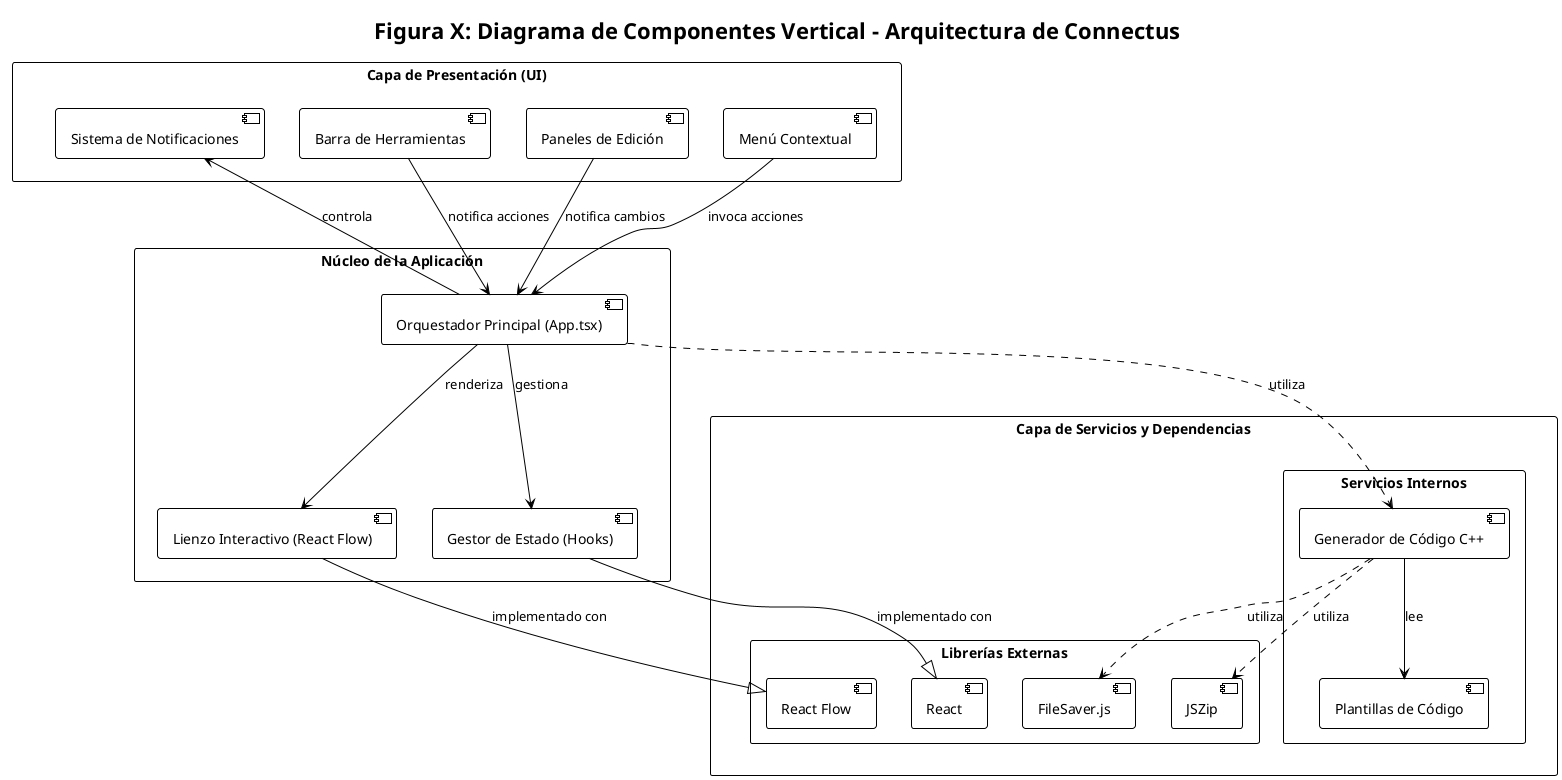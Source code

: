 @startuml
!theme plain
title Figura X: Diagrama de Componentes Vertical - Arquitectura de Connectus

skinparam componentStyle uml2
skinparam packageStyle rectangle

rectangle "Capa de Presentación (UI)" as UI_Layer {
    [Barra de Herramientas] as Toolbar
    [Paneles de Edición] as Panels
    [Menú Contextual] as ContextMenu
    [Sistema de Notificaciones] as Notifications
}

rectangle "Núcleo de la Aplicación" as Core_Layer {
    [Orquestador Principal (App.tsx)] as AppOrchestrator
    [Gestor de Estado (Hooks)] as StateManager
    [Lienzo Interactivo (React Flow)] as Canvas
}

rectangle "Capa de Servicios y Dependencias" as Service_Layer {
    package "Servicios Internos" {
        [Generador de Código C++] as CodeGenerator
        [Plantillas de Código] as Templates
    }
    package "Librerías Externas" {
        [React]
        [React Flow] as RF
        [JSZip]
        [FileSaver.js]
    }
}

' --- Pista de diseño vertical ---
UI_Layer -[hidden]down-> Core_Layer
Core_Layer -[hidden]down-> Service_Layer

' --- Conexiones ---
' UI -> Núcleo
Toolbar -down-> AppOrchestrator : notifica acciones
Panels -down-> AppOrchestrator : notifica cambios
ContextMenu -down-> AppOrchestrator : invoca acciones
AppOrchestrator -up-> Notifications : controla

' Internas del Núcleo
AppOrchestrator -down-> StateManager : gestiona
AppOrchestrator -down-> Canvas : renderiza

' Núcleo -> Servicios
AppOrchestrator ..> CodeGenerator : utiliza

' Dependencias de Servicios
CodeGenerator -down-> Templates : lee
CodeGenerator ..> JSZip : utiliza
CodeGenerator ..> [FileSaver.js] : utiliza

' Núcleo -> Librerías Externas
StateManager -up-|> React : "implementado con"
Canvas -up-|> RF : "implementado con"

@enduml
